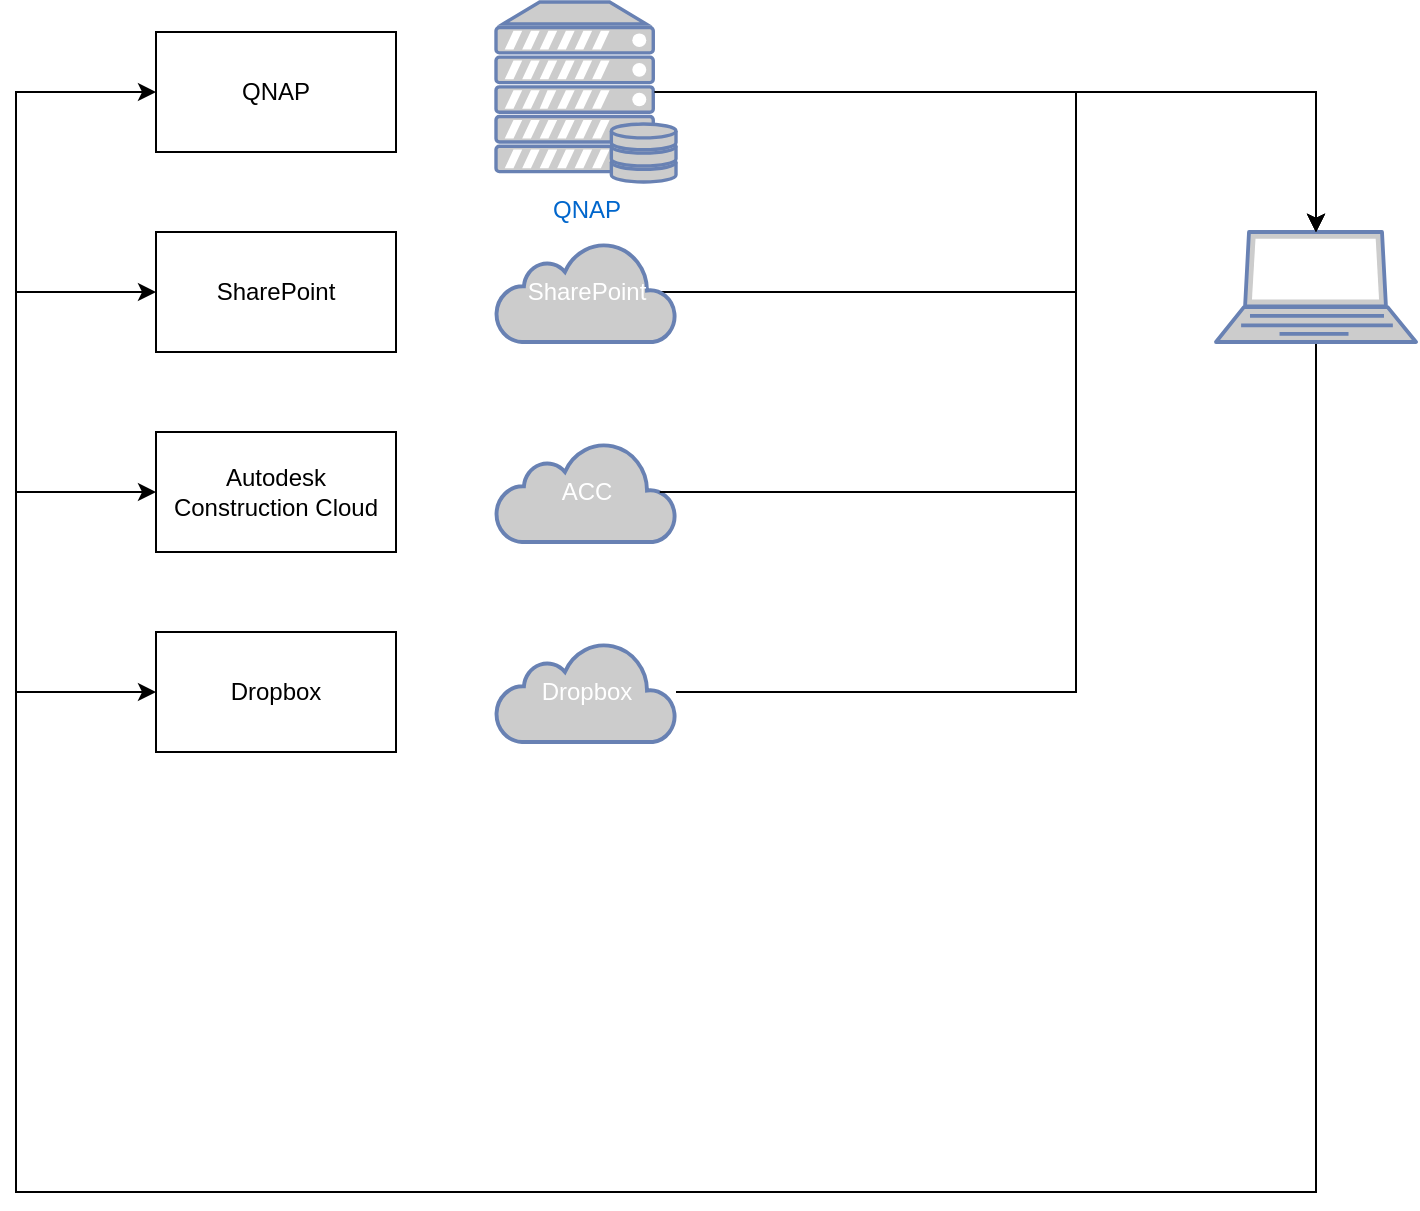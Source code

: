 <mxfile version="25.0.3">
  <diagram name="Storage Network Topology" id="p18TeZJ3zMTHlX8Dwp5H">
    <mxGraphModel dx="1432" dy="892" grid="1" gridSize="10" guides="1" tooltips="1" connect="1" arrows="1" fold="1" page="1" pageScale="1" pageWidth="850" pageHeight="1100" math="0" shadow="0">
      <root>
        <mxCell id="0" />
        <mxCell id="1" parent="0" />
        <mxCell id="3Ri8XmNo6DGIUg8ZqO_S-1" value="QNAP" style="whiteSpace=wrap;html=1;" parent="1" vertex="1">
          <mxGeometry x="110" y="220" width="120" height="60" as="geometry" />
        </mxCell>
        <mxCell id="3Ri8XmNo6DGIUg8ZqO_S-2" value="SharePoint" style="whiteSpace=wrap;html=1;" parent="1" vertex="1">
          <mxGeometry x="110" y="320" width="120" height="60" as="geometry" />
        </mxCell>
        <mxCell id="3Ri8XmNo6DGIUg8ZqO_S-3" value="Autodesk Construction Cloud" style="whiteSpace=wrap;html=1;" parent="1" vertex="1">
          <mxGeometry x="110" y="420" width="120" height="60" as="geometry" />
        </mxCell>
        <mxCell id="3Ri8XmNo6DGIUg8ZqO_S-4" value="Dropbox" style="whiteSpace=wrap;html=1;" parent="1" vertex="1">
          <mxGeometry x="110" y="520" width="120" height="60" as="geometry" />
        </mxCell>
        <mxCell id="qskKotRvYv_L04ryCz0O-3" value="QNAP" style="fontColor=#0066CC;verticalAlign=top;verticalLabelPosition=bottom;labelPosition=center;align=center;html=1;outlineConnect=0;fillColor=#CCCCCC;strokeColor=#6881B3;gradientColor=none;gradientDirection=north;strokeWidth=2;shape=mxgraph.networks.server_storage;" vertex="1" parent="1">
          <mxGeometry x="280" y="205" width="90" height="90" as="geometry" />
        </mxCell>
        <mxCell id="qskKotRvYv_L04ryCz0O-11" style="edgeStyle=orthogonalEdgeStyle;rounded=0;orthogonalLoop=1;jettySize=auto;html=1;exitX=0.91;exitY=0.5;exitDx=0;exitDy=0;exitPerimeter=0;" edge="1" parent="1" source="qskKotRvYv_L04ryCz0O-4">
          <mxGeometry relative="1" as="geometry">
            <mxPoint x="690" y="320" as="targetPoint" />
            <Array as="points">
              <mxPoint x="570" y="350" />
              <mxPoint x="570" y="250" />
              <mxPoint x="690" y="250" />
            </Array>
          </mxGeometry>
        </mxCell>
        <mxCell id="qskKotRvYv_L04ryCz0O-4" value="SharePoint" style="html=1;outlineConnect=0;fillColor=#CCCCCC;strokeColor=#6881B3;gradientColor=none;gradientDirection=north;strokeWidth=2;shape=mxgraph.networks.cloud;fontColor=#ffffff;verticalAlign=middle;labelPosition=center;verticalLabelPosition=middle;align=center;" vertex="1" parent="1">
          <mxGeometry x="280" y="325" width="90" height="50" as="geometry" />
        </mxCell>
        <mxCell id="qskKotRvYv_L04ryCz0O-5" value="ACC" style="html=1;outlineConnect=0;fillColor=#CCCCCC;strokeColor=#6881B3;gradientColor=none;gradientDirection=north;strokeWidth=2;shape=mxgraph.networks.cloud;fontColor=#ffffff;" vertex="1" parent="1">
          <mxGeometry x="280" y="425" width="90" height="50" as="geometry" />
        </mxCell>
        <mxCell id="qskKotRvYv_L04ryCz0O-6" value="Dropbox" style="html=1;outlineConnect=0;fillColor=#CCCCCC;strokeColor=#6881B3;gradientColor=none;gradientDirection=north;strokeWidth=2;shape=mxgraph.networks.cloud;fontColor=#ffffff;" vertex="1" parent="1">
          <mxGeometry x="280" y="525" width="90" height="50" as="geometry" />
        </mxCell>
        <mxCell id="qskKotRvYv_L04ryCz0O-14" style="edgeStyle=orthogonalEdgeStyle;rounded=0;orthogonalLoop=1;jettySize=auto;html=1;entryX=0;entryY=0.5;entryDx=0;entryDy=0;" edge="1" parent="1" source="qskKotRvYv_L04ryCz0O-9" target="3Ri8XmNo6DGIUg8ZqO_S-1">
          <mxGeometry relative="1" as="geometry">
            <Array as="points">
              <mxPoint x="690" y="800" />
              <mxPoint x="40" y="800" />
              <mxPoint x="40" y="250" />
            </Array>
          </mxGeometry>
        </mxCell>
        <mxCell id="qskKotRvYv_L04ryCz0O-15" style="edgeStyle=orthogonalEdgeStyle;rounded=0;orthogonalLoop=1;jettySize=auto;html=1;entryX=0;entryY=0.5;entryDx=0;entryDy=0;" edge="1" parent="1" source="qskKotRvYv_L04ryCz0O-9" target="3Ri8XmNo6DGIUg8ZqO_S-2">
          <mxGeometry relative="1" as="geometry">
            <Array as="points">
              <mxPoint x="690" y="800" />
              <mxPoint x="40" y="800" />
              <mxPoint x="40" y="350" />
            </Array>
          </mxGeometry>
        </mxCell>
        <mxCell id="qskKotRvYv_L04ryCz0O-16" style="edgeStyle=orthogonalEdgeStyle;rounded=0;orthogonalLoop=1;jettySize=auto;html=1;entryX=0;entryY=0.5;entryDx=0;entryDy=0;" edge="1" parent="1" source="qskKotRvYv_L04ryCz0O-9" target="3Ri8XmNo6DGIUg8ZqO_S-3">
          <mxGeometry relative="1" as="geometry">
            <Array as="points">
              <mxPoint x="690" y="800" />
              <mxPoint x="40" y="800" />
              <mxPoint x="40" y="450" />
            </Array>
          </mxGeometry>
        </mxCell>
        <mxCell id="qskKotRvYv_L04ryCz0O-17" style="edgeStyle=orthogonalEdgeStyle;rounded=0;orthogonalLoop=1;jettySize=auto;html=1;entryX=0;entryY=0.5;entryDx=0;entryDy=0;" edge="1" parent="1" source="qskKotRvYv_L04ryCz0O-9" target="3Ri8XmNo6DGIUg8ZqO_S-4">
          <mxGeometry relative="1" as="geometry">
            <Array as="points">
              <mxPoint x="690" y="800" />
              <mxPoint x="40" y="800" />
              <mxPoint x="40" y="550" />
            </Array>
          </mxGeometry>
        </mxCell>
        <mxCell id="qskKotRvYv_L04ryCz0O-9" value="" style="fontColor=#0066CC;verticalAlign=top;verticalLabelPosition=bottom;labelPosition=center;align=center;html=1;outlineConnect=0;fillColor=#CCCCCC;strokeColor=#6881B3;gradientColor=none;gradientDirection=north;strokeWidth=2;shape=mxgraph.networks.laptop;" vertex="1" parent="1">
          <mxGeometry x="640" y="320" width="100" height="55" as="geometry" />
        </mxCell>
        <mxCell id="qskKotRvYv_L04ryCz0O-10" style="edgeStyle=orthogonalEdgeStyle;rounded=0;orthogonalLoop=1;jettySize=auto;html=1;exitX=0.88;exitY=0.5;exitDx=0;exitDy=0;exitPerimeter=0;entryX=0.5;entryY=0;entryDx=0;entryDy=0;entryPerimeter=0;" edge="1" parent="1" source="qskKotRvYv_L04ryCz0O-3" target="qskKotRvYv_L04ryCz0O-9">
          <mxGeometry relative="1" as="geometry" />
        </mxCell>
        <mxCell id="qskKotRvYv_L04ryCz0O-12" style="edgeStyle=orthogonalEdgeStyle;rounded=0;orthogonalLoop=1;jettySize=auto;html=1;exitX=0.91;exitY=0.5;exitDx=0;exitDy=0;exitPerimeter=0;entryX=0.5;entryY=0;entryDx=0;entryDy=0;entryPerimeter=0;" edge="1" parent="1" source="qskKotRvYv_L04ryCz0O-5" target="qskKotRvYv_L04ryCz0O-9">
          <mxGeometry relative="1" as="geometry">
            <Array as="points">
              <mxPoint x="570" y="450" />
              <mxPoint x="570" y="250" />
              <mxPoint x="690" y="250" />
            </Array>
          </mxGeometry>
        </mxCell>
        <mxCell id="qskKotRvYv_L04ryCz0O-13" style="edgeStyle=orthogonalEdgeStyle;rounded=0;orthogonalLoop=1;jettySize=auto;html=1;entryX=0.5;entryY=0;entryDx=0;entryDy=0;entryPerimeter=0;" edge="1" parent="1" source="qskKotRvYv_L04ryCz0O-6" target="qskKotRvYv_L04ryCz0O-9">
          <mxGeometry relative="1" as="geometry">
            <Array as="points">
              <mxPoint x="570" y="550" />
              <mxPoint x="570" y="250" />
              <mxPoint x="690" y="250" />
            </Array>
          </mxGeometry>
        </mxCell>
      </root>
    </mxGraphModel>
  </diagram>
</mxfile>
